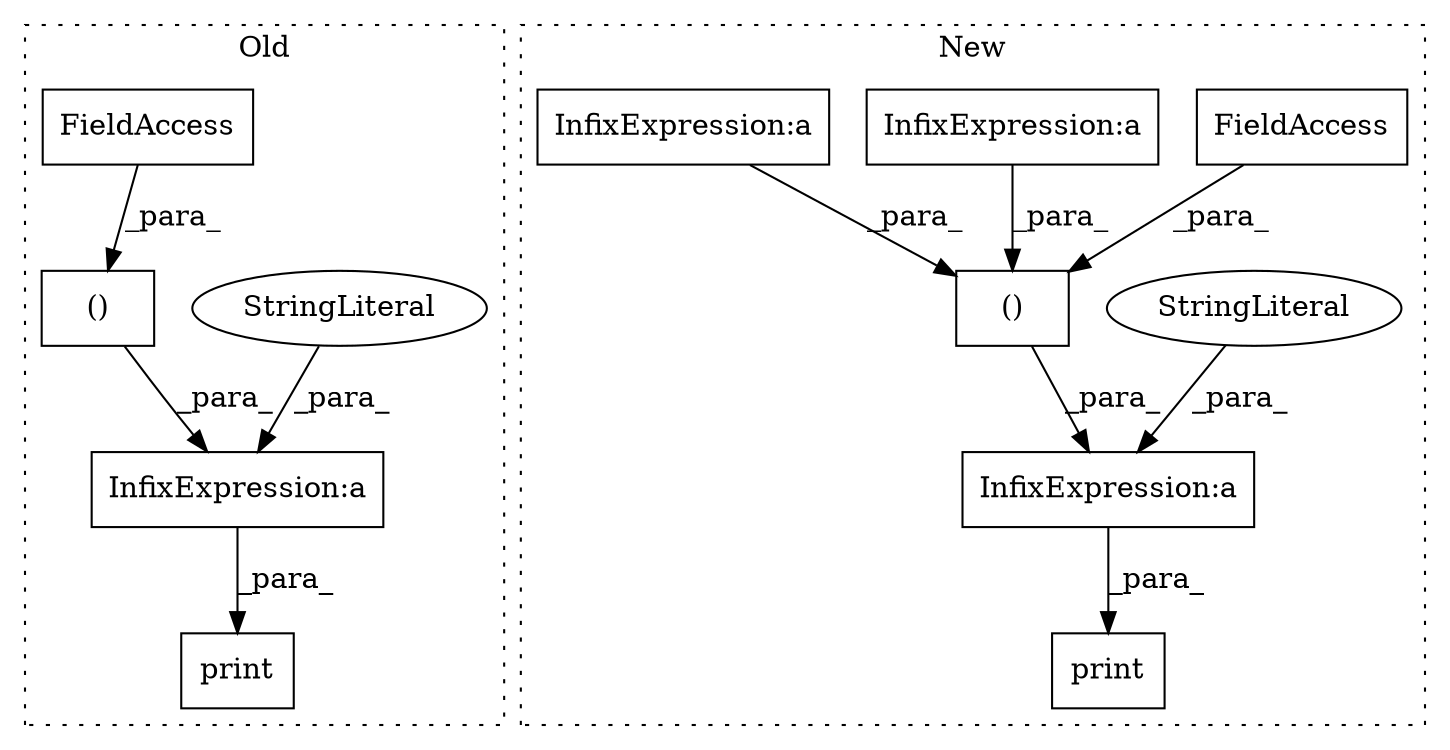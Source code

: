 digraph G {
subgraph cluster0 {
1 [label="()" a="106" s="8717" l="47" shape="box"];
3 [label="InfixExpression:a" a="27" s="8705" l="12" shape="box"];
4 [label="StringLiteral" a="45" s="8672" l="33" shape="ellipse"];
5 [label="print" a="32" s="8666,8764" l="6,2" shape="box"];
10 [label="FieldAccess" a="22" s="8738" l="8" shape="box"];
label = "Old";
style="dotted";
}
subgraph cluster1 {
2 [label="print" a="32" s="9022,9404" l="6,2" shape="box"];
6 [label="InfixExpression:a" a="27" s="9144" l="12" shape="box"];
7 [label="StringLiteral" a="45" s="9028" l="116" shape="ellipse"];
8 [label="()" a="106" s="9156" l="248" shape="box"];
9 [label="FieldAccess" a="22" s="9216" l="7" shape="box"];
11 [label="InfixExpression:a" a="27" s="8284" l="3" shape="box"];
12 [label="InfixExpression:a" a="27" s="8990" l="3" shape="box"];
label = "New";
style="dotted";
}
1 -> 3 [label="_para_"];
3 -> 5 [label="_para_"];
4 -> 3 [label="_para_"];
6 -> 2 [label="_para_"];
7 -> 6 [label="_para_"];
8 -> 6 [label="_para_"];
9 -> 8 [label="_para_"];
10 -> 1 [label="_para_"];
11 -> 8 [label="_para_"];
12 -> 8 [label="_para_"];
}